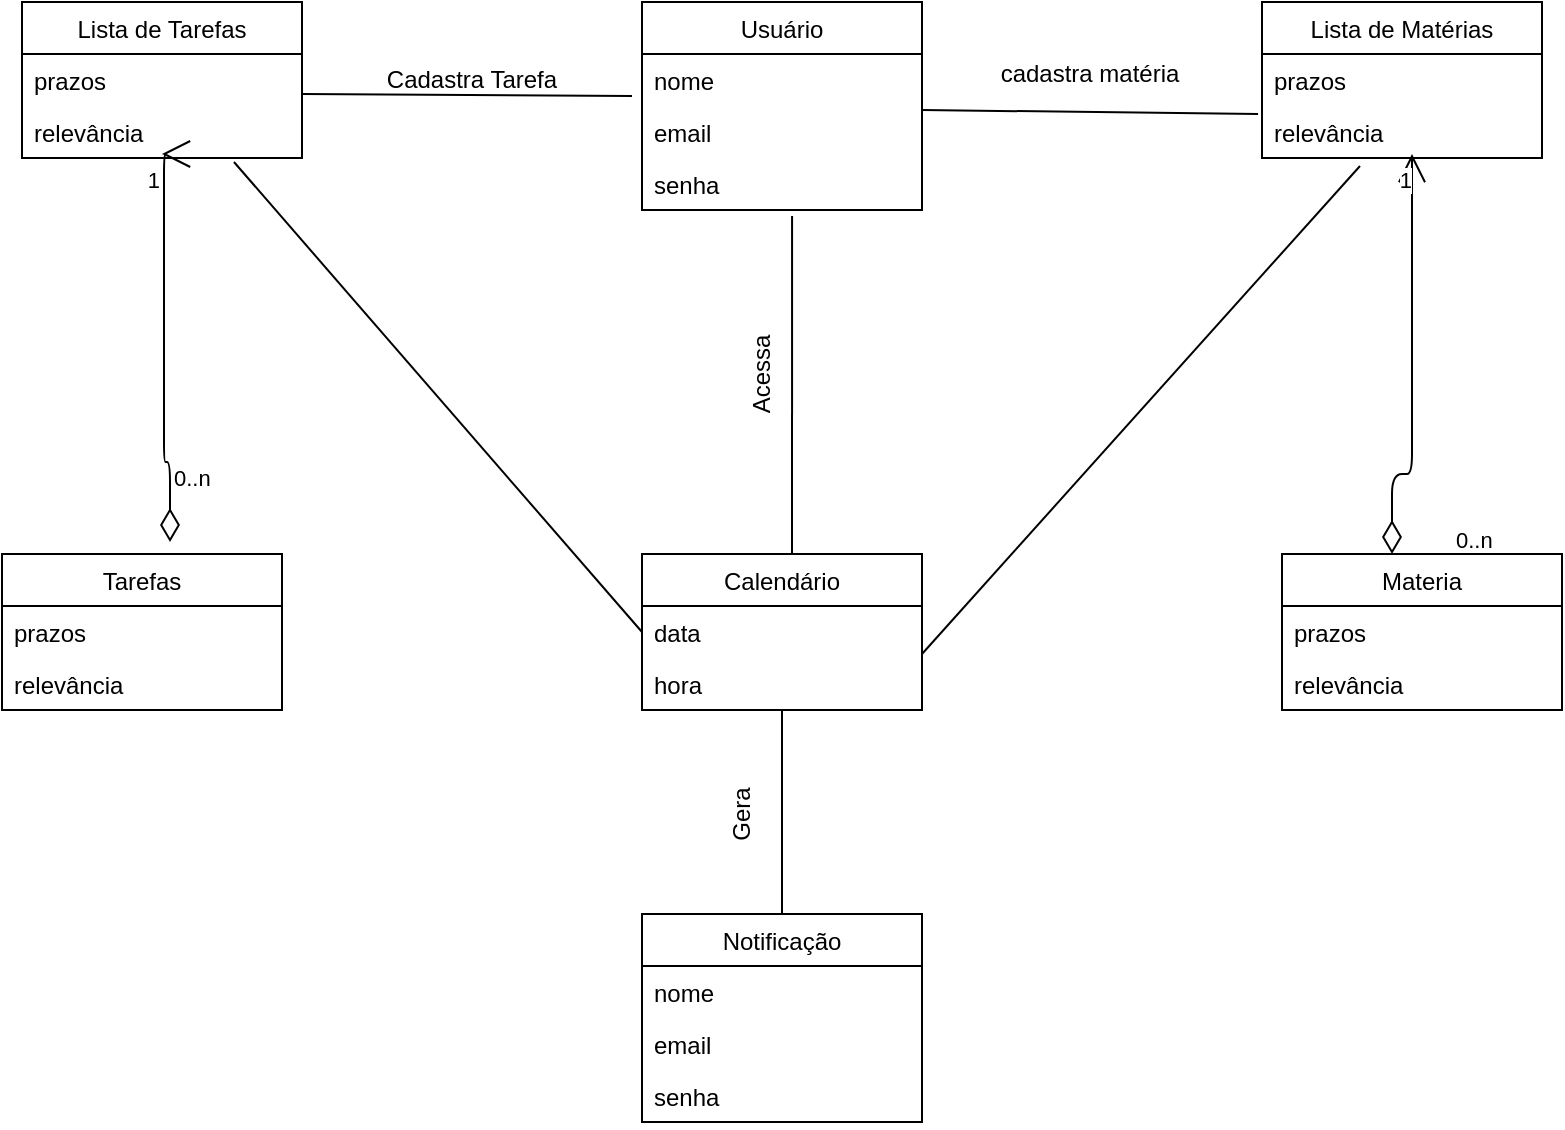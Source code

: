 <mxfile version="14.5.8" type="github">
  <diagram id="TwbY2dABewE0sWyxYarw" name="Page-1">
    <mxGraphModel dx="2249" dy="705" grid="1" gridSize="10" guides="1" tooltips="1" connect="1" arrows="1" fold="1" page="1" pageScale="1" pageWidth="827" pageHeight="1169" math="0" shadow="0">
      <root>
        <mxCell id="0" />
        <mxCell id="1" parent="0" />
        <mxCell id="6IP7CMrQWH8kafBfPlEp-8" value="Usuário" style="swimlane;fontStyle=0;childLayout=stackLayout;horizontal=1;startSize=26;fillColor=none;horizontalStack=0;resizeParent=1;resizeParentMax=0;resizeLast=0;collapsible=1;marginBottom=0;" parent="1" vertex="1">
          <mxGeometry x="240" y="44" width="140" height="104" as="geometry" />
        </mxCell>
        <mxCell id="6IP7CMrQWH8kafBfPlEp-9" value="nome" style="text;strokeColor=none;fillColor=none;align=left;verticalAlign=top;spacingLeft=4;spacingRight=4;overflow=hidden;rotatable=0;points=[[0,0.5],[1,0.5]];portConstraint=eastwest;" parent="6IP7CMrQWH8kafBfPlEp-8" vertex="1">
          <mxGeometry y="26" width="140" height="26" as="geometry" />
        </mxCell>
        <mxCell id="6IP7CMrQWH8kafBfPlEp-10" value="email" style="text;strokeColor=none;fillColor=none;align=left;verticalAlign=top;spacingLeft=4;spacingRight=4;overflow=hidden;rotatable=0;points=[[0,0.5],[1,0.5]];portConstraint=eastwest;" parent="6IP7CMrQWH8kafBfPlEp-8" vertex="1">
          <mxGeometry y="52" width="140" height="26" as="geometry" />
        </mxCell>
        <mxCell id="6IP7CMrQWH8kafBfPlEp-11" value="senha" style="text;strokeColor=none;fillColor=none;align=left;verticalAlign=top;spacingLeft=4;spacingRight=4;overflow=hidden;rotatable=0;points=[[0,0.5],[1,0.5]];portConstraint=eastwest;" parent="6IP7CMrQWH8kafBfPlEp-8" vertex="1">
          <mxGeometry y="78" width="140" height="26" as="geometry" />
        </mxCell>
        <mxCell id="Ag8XOUOvDszijIChi5fq-5" value="Tarefas" style="swimlane;fontStyle=0;childLayout=stackLayout;horizontal=1;startSize=26;fillColor=none;horizontalStack=0;resizeParent=1;resizeParentMax=0;resizeLast=0;collapsible=1;marginBottom=0;" vertex="1" parent="1">
          <mxGeometry x="-80" y="320" width="140" height="78" as="geometry" />
        </mxCell>
        <mxCell id="Ag8XOUOvDszijIChi5fq-6" value="prazos" style="text;strokeColor=none;fillColor=none;align=left;verticalAlign=top;spacingLeft=4;spacingRight=4;overflow=hidden;rotatable=0;points=[[0,0.5],[1,0.5]];portConstraint=eastwest;" vertex="1" parent="Ag8XOUOvDszijIChi5fq-5">
          <mxGeometry y="26" width="140" height="26" as="geometry" />
        </mxCell>
        <mxCell id="Ag8XOUOvDszijIChi5fq-7" value="relevância" style="text;strokeColor=none;fillColor=none;align=left;verticalAlign=top;spacingLeft=4;spacingRight=4;overflow=hidden;rotatable=0;points=[[0,0.5],[1,0.5]];portConstraint=eastwest;" vertex="1" parent="Ag8XOUOvDszijIChi5fq-5">
          <mxGeometry y="52" width="140" height="26" as="geometry" />
        </mxCell>
        <mxCell id="Ag8XOUOvDszijIChi5fq-9" value="Calendário" style="swimlane;fontStyle=0;childLayout=stackLayout;horizontal=1;startSize=26;fillColor=none;horizontalStack=0;resizeParent=1;resizeParentMax=0;resizeLast=0;collapsible=1;marginBottom=0;" vertex="1" parent="1">
          <mxGeometry x="240" y="320" width="140" height="78" as="geometry" />
        </mxCell>
        <mxCell id="Ag8XOUOvDszijIChi5fq-10" value="data" style="text;strokeColor=none;fillColor=none;align=left;verticalAlign=top;spacingLeft=4;spacingRight=4;overflow=hidden;rotatable=0;points=[[0,0.5],[1,0.5]];portConstraint=eastwest;" vertex="1" parent="Ag8XOUOvDszijIChi5fq-9">
          <mxGeometry y="26" width="140" height="26" as="geometry" />
        </mxCell>
        <mxCell id="Ag8XOUOvDszijIChi5fq-11" value="hora" style="text;strokeColor=none;fillColor=none;align=left;verticalAlign=top;spacingLeft=4;spacingRight=4;overflow=hidden;rotatable=0;points=[[0,0.5],[1,0.5]];portConstraint=eastwest;" vertex="1" parent="Ag8XOUOvDszijIChi5fq-9">
          <mxGeometry y="52" width="140" height="26" as="geometry" />
        </mxCell>
        <mxCell id="Ag8XOUOvDszijIChi5fq-13" value="Lista de Matérias" style="swimlane;fontStyle=0;childLayout=stackLayout;horizontal=1;startSize=26;fillColor=none;horizontalStack=0;resizeParent=1;resizeParentMax=0;resizeLast=0;collapsible=1;marginBottom=0;" vertex="1" parent="1">
          <mxGeometry x="550" y="44" width="140" height="78" as="geometry" />
        </mxCell>
        <mxCell id="Ag8XOUOvDszijIChi5fq-14" value="prazos" style="text;strokeColor=none;fillColor=none;align=left;verticalAlign=top;spacingLeft=4;spacingRight=4;overflow=hidden;rotatable=0;points=[[0,0.5],[1,0.5]];portConstraint=eastwest;" vertex="1" parent="Ag8XOUOvDszijIChi5fq-13">
          <mxGeometry y="26" width="140" height="26" as="geometry" />
        </mxCell>
        <mxCell id="Ag8XOUOvDszijIChi5fq-15" value="relevância" style="text;strokeColor=none;fillColor=none;align=left;verticalAlign=top;spacingLeft=4;spacingRight=4;overflow=hidden;rotatable=0;points=[[0,0.5],[1,0.5]];portConstraint=eastwest;" vertex="1" parent="Ag8XOUOvDszijIChi5fq-13">
          <mxGeometry y="52" width="140" height="26" as="geometry" />
        </mxCell>
        <mxCell id="Ag8XOUOvDszijIChi5fq-16" value="Lista de Tarefas" style="swimlane;fontStyle=0;childLayout=stackLayout;horizontal=1;startSize=26;fillColor=none;horizontalStack=0;resizeParent=1;resizeParentMax=0;resizeLast=0;collapsible=1;marginBottom=0;" vertex="1" parent="1">
          <mxGeometry x="-70" y="44" width="140" height="78" as="geometry" />
        </mxCell>
        <mxCell id="Ag8XOUOvDszijIChi5fq-17" value="prazos" style="text;strokeColor=none;fillColor=none;align=left;verticalAlign=top;spacingLeft=4;spacingRight=4;overflow=hidden;rotatable=0;points=[[0,0.5],[1,0.5]];portConstraint=eastwest;" vertex="1" parent="Ag8XOUOvDszijIChi5fq-16">
          <mxGeometry y="26" width="140" height="26" as="geometry" />
        </mxCell>
        <mxCell id="Ag8XOUOvDszijIChi5fq-18" value="relevância" style="text;strokeColor=none;fillColor=none;align=left;verticalAlign=top;spacingLeft=4;spacingRight=4;overflow=hidden;rotatable=0;points=[[0,0.5],[1,0.5]];portConstraint=eastwest;" vertex="1" parent="Ag8XOUOvDszijIChi5fq-16">
          <mxGeometry y="52" width="140" height="26" as="geometry" />
        </mxCell>
        <mxCell id="Ag8XOUOvDszijIChi5fq-21" value="Notificação" style="swimlane;fontStyle=0;childLayout=stackLayout;horizontal=1;startSize=26;fillColor=none;horizontalStack=0;resizeParent=1;resizeParentMax=0;resizeLast=0;collapsible=1;marginBottom=0;" vertex="1" parent="1">
          <mxGeometry x="240" y="500" width="140" height="104" as="geometry" />
        </mxCell>
        <mxCell id="Ag8XOUOvDszijIChi5fq-22" value="nome" style="text;strokeColor=none;fillColor=none;align=left;verticalAlign=top;spacingLeft=4;spacingRight=4;overflow=hidden;rotatable=0;points=[[0,0.5],[1,0.5]];portConstraint=eastwest;" vertex="1" parent="Ag8XOUOvDszijIChi5fq-21">
          <mxGeometry y="26" width="140" height="26" as="geometry" />
        </mxCell>
        <mxCell id="Ag8XOUOvDszijIChi5fq-23" value="email" style="text;strokeColor=none;fillColor=none;align=left;verticalAlign=top;spacingLeft=4;spacingRight=4;overflow=hidden;rotatable=0;points=[[0,0.5],[1,0.5]];portConstraint=eastwest;" vertex="1" parent="Ag8XOUOvDszijIChi5fq-21">
          <mxGeometry y="52" width="140" height="26" as="geometry" />
        </mxCell>
        <mxCell id="Ag8XOUOvDszijIChi5fq-24" value="senha" style="text;strokeColor=none;fillColor=none;align=left;verticalAlign=top;spacingLeft=4;spacingRight=4;overflow=hidden;rotatable=0;points=[[0,0.5],[1,0.5]];portConstraint=eastwest;" vertex="1" parent="Ag8XOUOvDszijIChi5fq-21">
          <mxGeometry y="78" width="140" height="26" as="geometry" />
        </mxCell>
        <mxCell id="Ag8XOUOvDszijIChi5fq-78" value="" style="endArrow=none;html=1;entryX=0.35;entryY=1.154;entryDx=0;entryDy=0;entryPerimeter=0;" edge="1" parent="1" target="Ag8XOUOvDszijIChi5fq-15">
          <mxGeometry width="50" height="50" relative="1" as="geometry">
            <mxPoint x="380" y="370" as="sourcePoint" />
            <mxPoint x="430" y="320" as="targetPoint" />
          </mxGeometry>
        </mxCell>
        <mxCell id="Ag8XOUOvDszijIChi5fq-79" value="" style="endArrow=none;html=1;entryX=0.536;entryY=1.115;entryDx=0;entryDy=0;entryPerimeter=0;" edge="1" parent="1" target="6IP7CMrQWH8kafBfPlEp-11">
          <mxGeometry width="50" height="50" relative="1" as="geometry">
            <mxPoint x="315" y="320" as="sourcePoint" />
            <mxPoint x="350" y="210" as="targetPoint" />
          </mxGeometry>
        </mxCell>
        <mxCell id="Ag8XOUOvDszijIChi5fq-80" value="" style="endArrow=none;html=1;exitX=0;exitY=0.5;exitDx=0;exitDy=0;entryX=0.757;entryY=1.077;entryDx=0;entryDy=0;entryPerimeter=0;" edge="1" parent="1" source="Ag8XOUOvDszijIChi5fq-10" target="Ag8XOUOvDszijIChi5fq-18">
          <mxGeometry width="50" height="50" relative="1" as="geometry">
            <mxPoint x="110" y="260" as="sourcePoint" />
            <mxPoint x="50" y="120" as="targetPoint" />
          </mxGeometry>
        </mxCell>
        <mxCell id="Ag8XOUOvDszijIChi5fq-82" value="" style="endArrow=none;html=1;entryX=0.5;entryY=1;entryDx=0;entryDy=0;exitX=0.5;exitY=0;exitDx=0;exitDy=0;" edge="1" parent="1" source="Ag8XOUOvDszijIChi5fq-21" target="Ag8XOUOvDszijIChi5fq-9">
          <mxGeometry width="50" height="50" relative="1" as="geometry">
            <mxPoint x="310" y="509.01" as="sourcePoint" />
            <mxPoint x="310" y="410" as="targetPoint" />
          </mxGeometry>
        </mxCell>
        <mxCell id="Ag8XOUOvDszijIChi5fq-83" value="" style="endArrow=open;html=1;endSize=12;startArrow=diamondThin;startSize=14;startFill=0;edgeStyle=orthogonalEdgeStyle;exitX=0.6;exitY=-0.077;exitDx=0;exitDy=0;exitPerimeter=0;" edge="1" parent="1" source="Ag8XOUOvDszijIChi5fq-5">
          <mxGeometry x="-0.317" y="51" relative="1" as="geometry">
            <mxPoint x="-70" y="210" as="sourcePoint" />
            <mxPoint y="120" as="targetPoint" />
            <Array as="points">
              <mxPoint x="4" y="274" />
              <mxPoint x="1" y="274" />
            </Array>
            <mxPoint as="offset" />
          </mxGeometry>
        </mxCell>
        <mxCell id="Ag8XOUOvDszijIChi5fq-84" value="0..n" style="edgeLabel;resizable=0;html=1;align=left;verticalAlign=top;" connectable="0" vertex="1" parent="Ag8XOUOvDszijIChi5fq-83">
          <mxGeometry x="-1" relative="1" as="geometry">
            <mxPoint y="-45" as="offset" />
          </mxGeometry>
        </mxCell>
        <mxCell id="Ag8XOUOvDszijIChi5fq-85" value="1" style="edgeLabel;resizable=0;html=1;align=right;verticalAlign=top;" connectable="0" vertex="1" parent="Ag8XOUOvDszijIChi5fq-83">
          <mxGeometry x="1" relative="1" as="geometry" />
        </mxCell>
        <mxCell id="Ag8XOUOvDszijIChi5fq-86" value="" style="endArrow=open;html=1;endSize=12;startArrow=diamondThin;startSize=14;startFill=0;edgeStyle=orthogonalEdgeStyle;" edge="1" parent="1">
          <mxGeometry x="-0.379" y="50" relative="1" as="geometry">
            <mxPoint x="615" y="320" as="sourcePoint" />
            <mxPoint x="625" y="120" as="targetPoint" />
            <Array as="points">
              <mxPoint x="615" y="280" />
              <mxPoint x="625" y="280" />
            </Array>
            <mxPoint as="offset" />
          </mxGeometry>
        </mxCell>
        <mxCell id="Ag8XOUOvDszijIChi5fq-87" value="0..n" style="edgeLabel;resizable=0;html=1;align=left;verticalAlign=top;" connectable="0" vertex="1" parent="Ag8XOUOvDszijIChi5fq-86">
          <mxGeometry x="-1" relative="1" as="geometry">
            <mxPoint x="30" y="-20" as="offset" />
          </mxGeometry>
        </mxCell>
        <mxCell id="Ag8XOUOvDszijIChi5fq-88" value="1" style="edgeLabel;resizable=0;html=1;align=right;verticalAlign=top;" connectable="0" vertex="1" parent="Ag8XOUOvDszijIChi5fq-86">
          <mxGeometry x="1" relative="1" as="geometry" />
        </mxCell>
        <mxCell id="Ag8XOUOvDszijIChi5fq-1" value="Materia" style="swimlane;fontStyle=0;childLayout=stackLayout;horizontal=1;startSize=26;fillColor=none;horizontalStack=0;resizeParent=1;resizeParentMax=0;resizeLast=0;collapsible=1;marginBottom=0;" vertex="1" parent="1">
          <mxGeometry x="560" y="320" width="140" height="78" as="geometry" />
        </mxCell>
        <mxCell id="Ag8XOUOvDszijIChi5fq-2" value="prazos" style="text;strokeColor=none;fillColor=none;align=left;verticalAlign=top;spacingLeft=4;spacingRight=4;overflow=hidden;rotatable=0;points=[[0,0.5],[1,0.5]];portConstraint=eastwest;" vertex="1" parent="Ag8XOUOvDszijIChi5fq-1">
          <mxGeometry y="26" width="140" height="26" as="geometry" />
        </mxCell>
        <mxCell id="Ag8XOUOvDszijIChi5fq-3" value="relevância" style="text;strokeColor=none;fillColor=none;align=left;verticalAlign=top;spacingLeft=4;spacingRight=4;overflow=hidden;rotatable=0;points=[[0,0.5],[1,0.5]];portConstraint=eastwest;" vertex="1" parent="Ag8XOUOvDszijIChi5fq-1">
          <mxGeometry y="52" width="140" height="26" as="geometry" />
        </mxCell>
        <mxCell id="Ag8XOUOvDszijIChi5fq-93" value="" style="endArrow=none;html=1;exitX=1;exitY=0.077;exitDx=0;exitDy=0;exitPerimeter=0;entryX=-0.014;entryY=0.154;entryDx=0;entryDy=0;entryPerimeter=0;" edge="1" parent="1" source="6IP7CMrQWH8kafBfPlEp-10" target="Ag8XOUOvDszijIChi5fq-15">
          <mxGeometry width="50" height="50" relative="1" as="geometry">
            <mxPoint x="420" y="130" as="sourcePoint" />
            <mxPoint x="545" y="110" as="targetPoint" />
            <Array as="points" />
          </mxGeometry>
        </mxCell>
        <mxCell id="Ag8XOUOvDszijIChi5fq-94" value="" style="endArrow=none;html=1;exitX=1;exitY=0.5;exitDx=0;exitDy=0;" edge="1" parent="1">
          <mxGeometry width="50" height="50" relative="1" as="geometry">
            <mxPoint x="70" y="90" as="sourcePoint" />
            <mxPoint x="235" y="91" as="targetPoint" />
            <Array as="points" />
          </mxGeometry>
        </mxCell>
        <mxCell id="Ag8XOUOvDszijIChi5fq-95" value="Gera" style="text;html=1;strokeColor=none;fillColor=none;align=center;verticalAlign=middle;whiteSpace=wrap;rounded=0;rotation=-90;" vertex="1" parent="1">
          <mxGeometry x="270" y="440" width="40" height="20" as="geometry" />
        </mxCell>
        <mxCell id="Ag8XOUOvDszijIChi5fq-96" value="Acessa" style="text;html=1;strokeColor=none;fillColor=none;align=center;verticalAlign=middle;whiteSpace=wrap;rounded=0;rotation=-90;" vertex="1" parent="1">
          <mxGeometry x="280" y="220" width="40" height="20" as="geometry" />
        </mxCell>
        <mxCell id="Ag8XOUOvDszijIChi5fq-97" value="cadastra matéria" style="text;html=1;strokeColor=none;fillColor=none;align=center;verticalAlign=middle;whiteSpace=wrap;rounded=0;" vertex="1" parent="1">
          <mxGeometry x="413.5" y="70" width="100" height="20" as="geometry" />
        </mxCell>
        <mxCell id="Ag8XOUOvDszijIChi5fq-98" value="Cadastra Tarefa" style="text;html=1;strokeColor=none;fillColor=none;align=center;verticalAlign=middle;whiteSpace=wrap;rounded=0;" vertex="1" parent="1">
          <mxGeometry x="100" y="73" width="110" height="20" as="geometry" />
        </mxCell>
      </root>
    </mxGraphModel>
  </diagram>
</mxfile>
